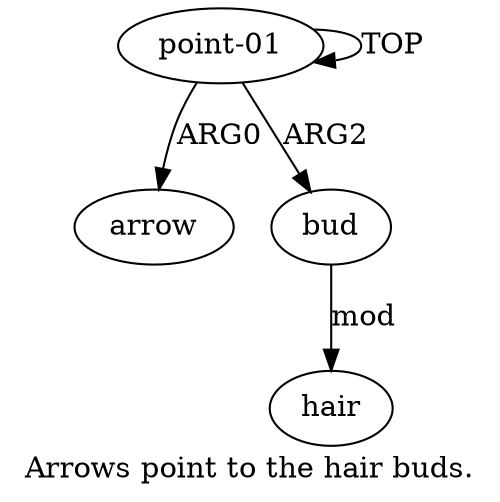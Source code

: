 digraph  {
	graph [label="Arrows point to the hair buds."];
	node [label="\N"];
	a1	 [color=black,
		gold_ind=1,
		gold_label=arrow,
		label=arrow,
		test_ind=1,
		test_label=arrow];
	a0	 [color=black,
		gold_ind=0,
		gold_label="point-01",
		label="point-01",
		test_ind=0,
		test_label="point-01"];
	a0 -> a1 [key=0,
	color=black,
	gold_label=ARG0,
	label=ARG0,
	test_label=ARG0];
a0 -> a0 [key=0,
color=black,
gold_label=TOP,
label=TOP,
test_label=TOP];
a2 [color=black,
gold_ind=2,
gold_label=bud,
label=bud,
test_ind=2,
test_label=bud];
a0 -> a2 [key=0,
color=black,
gold_label=ARG2,
label=ARG2,
test_label=ARG2];
a3 [color=black,
gold_ind=3,
gold_label=hair,
label=hair,
test_ind=3,
test_label=hair];
a2 -> a3 [key=0,
color=black,
gold_label=mod,
label=mod,
test_label=mod];
}
